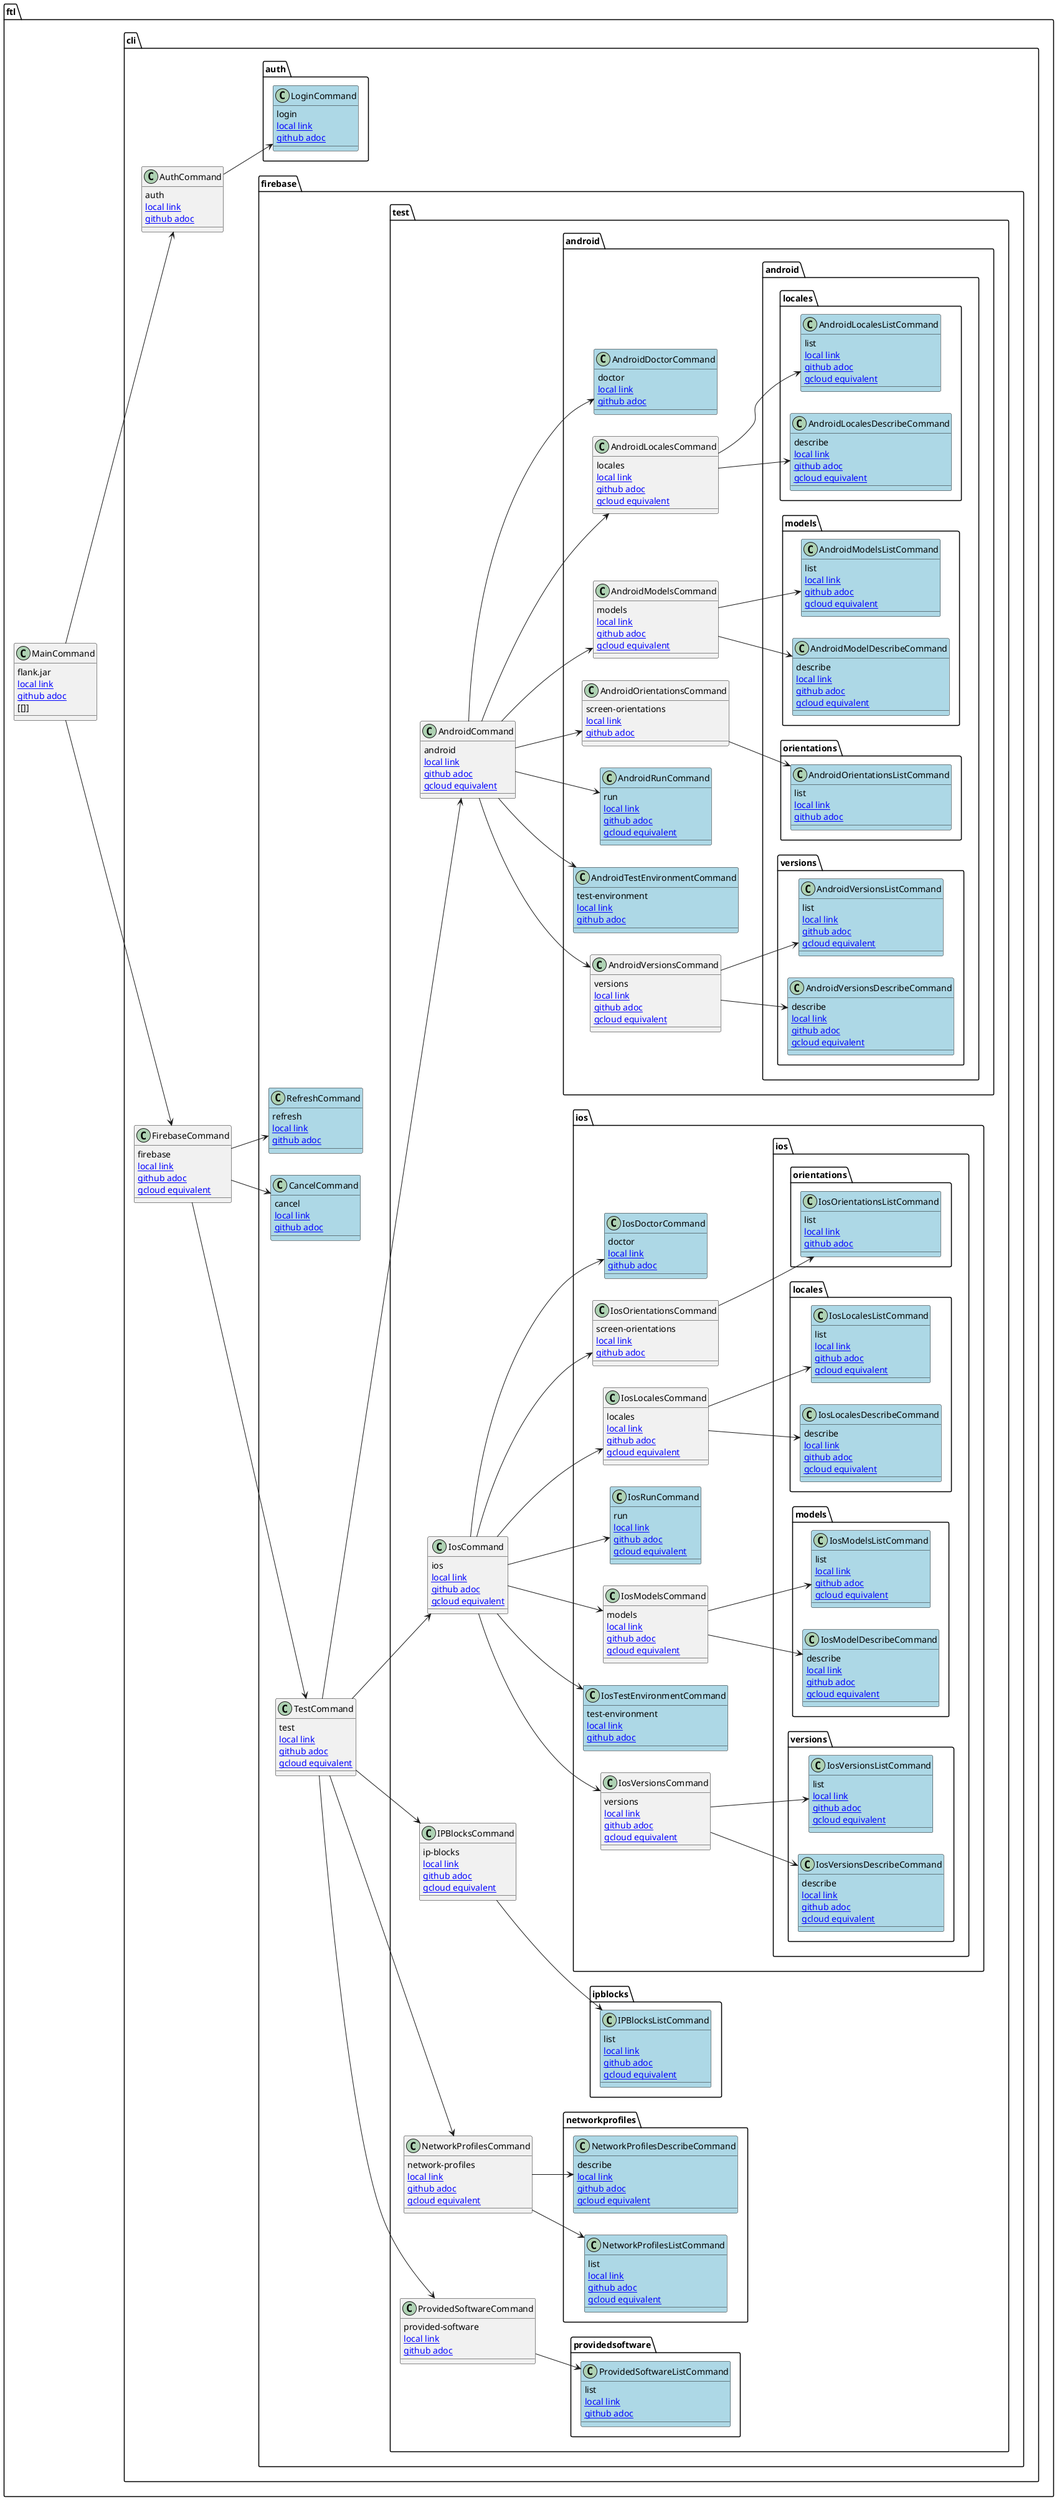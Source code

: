 @startuml
'https://plantuml.com/activity-diagram-beta
'https://github.com/Flank/flank/blob/master
left to right direction

package "ftl" {

class MainCommand [[https://github.com/Flank/flank/blob/master/test_runner/src/main/kotlin/ftl/Main.kt]] {
    flank.jar
    [[../../../../test_runner/src/main/kotlin/ftl/Main.kt local link]]
    [[https://github.com/Flank/flank/blob/master/docs/ascii/flank.jar_.adoc github adoc]]
    [[]]
}

package "cli" {

class AuthCommand [[https://github.com/Flank/flank/blob/master/test_runner/src/main/kotlin/ftl/cli/AuthCommand.kt]] {
    auth
    [[../../../../test_runner/src/main/kotlin/ftl/cli/AuthCommand.kt local link]]
    [[https://github.com/Flank/flank/blob/master/docs/ascii/flank.jar_-auth.adoc github adoc]]
}

package "auth" {
class LoginCommand [[https://github.com/Flank/flank/blob/master/test_runner/src/main/kotlin/ftl/cli/auth/LoginCommand.kt]] #lightblue {
    login
    [[../../../../test_runner/src/main/kotlin/ftl/cli/auth/LoginCommand.kt local link]]
    [[https://github.com/Flank/flank/blob/master/docs/ascii/flank.jar_-auth-login.adoc github adoc]]
}
}

class FirebaseCommand [[https://github.com/Flank/flank/blob/master/test_runner/src/main/kotlin/ftl/cli/FirebaseCommand.kt]] {
    firebase
    [[../../../../test_runner/src/main/kotlin/ftl/cli/FirebaseCommand.kt local link]]
    [[https://github.com/Flank/flank/blob/master/docs/ascii/flank.jar_-firebase.adoc github adoc]]
    [[https://cloud.google.com/sdk/gcloud/reference/alpha/firebase gcloud equivalent]]
}


package "firebase" {

class RefreshCommand [[https://github.com/Flank/flank/blob/master/test_runner/src/main/kotlin/ftl/cli/firebase/RefreshCommand.kt]] #lightblue {
    refresh
    [[../../../../test_runner/src/main/kotlin/ftl/cli/firebase/RefreshCommand.kt local link]]
    [[https://github.com/Flank/flank/blob/master/docs/ascii/flank.jar_-firebase-refresh.adoc github adoc]]
}
class CancelCommand [[https://github.com/Flank/flank/blob/master/test_runner/src/main/kotlin/ftl/cli/firebase/CancelCommand.kt]] #lightblue {
    cancel
    [[../../../../test_runner/src/main/kotlin/ftl/cli/firebase/CancelCommand.kt local link]]
    [[https://github.com/Flank/flank/blob/master/docs/ascii/flank.jar_-firebase-cancel.adoc github adoc]]
}
class TestCommand [[https://github.com/Flank/flank/blob/master/test_runner/src/main/kotlin/ftl/cli/firebase/TestCommand.kt]] {
    test
    [[../../../../test_runner/src/main/kotlin/ftl/cli/firebase/TestCommand.kt local link]]
    [[https://github.com/Flank/flank/blob/master/docs/ascii/flank.jar_-firebase-test.adoc github adoc]]
    [[https://cloud.google.com/sdk/gcloud/reference/alpha/firebase/test gcloud equivalent]]
}

package "test" {

class AndroidCommand [[https://github.com/Flank/flank/blob/master/test_runner/src/main/kotlin/ftl/cli/firebase/test/AndroidCommand.kt]] {
    android
    [[../../../../test_runner/src/main/kotlin/ftl/cli/firebase/test/AndroidCommand.kt local link]]
    [[https://github.com/Flank/flank/blob/master/docs/ascii/flank.jar_-firebase-test-android.adoc github adoc]]
    [[https://cloud.google.com/sdk/gcloud/reference/alpha/firebase/test/android gcloud equivalent]]
}
class IosCommand [[https://github.com/Flank/flank/blob/master/test_runner/src/main/kotlin/ftl/cli/firebase/test/IosCommand.kt]] {
    ios
    [[../../../../test_runner/src/main/kotlin/ftl/cli/firebase/test/IosCommand.kt local link]]
    [[https://github.com/Flank/flank/blob/master/docs/ascii/flank.jar_-firebase-test-ios.adoc github adoc]]
    [[https://cloud.google.com/sdk/gcloud/reference/alpha/firebase/test/ios gcloud equivalent]]
}
class IPBlocksCommand [[https://github.com/Flank/flank/blob/master/test_runner/src/main/kotlin/ftl/cli/firebase/test/IPBlocksCommand.kt]] {
    ip-blocks
    [[../../../../test_runner/src/main/kotlin/ftl/cli/firebase/test/IPBlocksCommand.kt local link]]
    [[https://github.com/Flank/flank/blob/master/docs/ascii/flank.jar_-firebase-test-ip-blocks.adoc github adoc]]
    [[https://cloud.google.com/sdk/gcloud/reference/alpha/firebase/test/ip-blocks gcloud equivalent]]
}
class NetworkProfilesCommand [[https://github.com/Flank/flank/blob/master/test_runner/src/main/kotlin/ftl/cli/firebase/test/NetworkProfilesCommand.kt]] {
    network-profiles
    [[../../../../test_runner/src/main/kotlin/ftl/cli/firebase/test/NetworkProfilesCommand.kt local link]]
    [[https://github.com/Flank/flank/blob/master/docs/ascii/flank.jar_-firebase-test-network-profiles.adoc github adoc]]
    [[https://cloud.google.com/sdk/gcloud/reference/alpha/firebase/test/network-profiles gcloud equivalent]]
}
class ProvidedSoftwareCommand [[https://github.com/Flank/flank/blob/master/test_runner/src/main/kotlin/ftl/cli/firebase/test/ProvidedSoftwareCommand.kt]] {
    provided-software
    [[../../../../test_runner/src/main/kotlin/ftl/cli/firebase/test/ProvidedSoftwareCommand.kt local link]]
    [[https://github.com/Flank/flank/blob/master/docs/ascii/flank.jar_-firebase-test-provided-software.adoc github adoc]]
}


package "android" {

class AndroidDoctorCommand [[https://github.com/Flank/flank/blob/master/test_runner/src/main/kotlin/ftl/cli/firebase/test/android/AndroidDoctorCommand.kt]] #lightblue {
    doctor
    [[../../../../test_runner/src/main/kotlin/ftl/cli/firebase/test/android/AndroidDoctorCommand.kt local link]]
    [[https://github.com/Flank/flank/blob/master/docs/ascii/flank.jar_-firebase-test-android-doctor.adoc github adoc]]
}
class AndroidLocalesCommand [[https://github.com/Flank/flank/blob/master/test_runner/src/main/kotlin/ftl/cli/firebase/test/android/AndroidLocalesCommand.kt]] {
    locales
    [[../../../../test_runner/src/main/kotlin/ftl/cli/firebase/test/android/AndroidLocalesCommand.kt local link]]
    [[https://github.com/Flank/flank/blob/master/docs/ascii/flank.jar_-firebase-test-android-locales.adoc github adoc]]
    [[https://cloud.google.com/sdk/gcloud/reference/alpha/firebase/test/android/locales gcloud equivalent]]
}
class AndroidModelsCommand [[https://github.com/Flank/flank/blob/master/test_runner/src/main/kotlin/ftl/cli/firebase/test/android/AndroidModelsCommand.kt]] {
    models
    [[../../../../test_runner/src/main/kotlin/ftl/cli/firebase/test/android/AndroidModelsCommand.kt local link]]
    [[https://github.com/Flank/flank/blob/master/docs/ascii/flank.jar_-firebase-test-android-models.adoc github adoc]]
    [[https://cloud.google.com/sdk/gcloud/reference/alpha/firebase/test/android/models gcloud equivalent]]
}
class AndroidOrientationsCommand [[https://github.com/Flank/flank/blob/master/test_runner/src/main/kotlin/ftl/cli/firebase/test/android/AndroidOrientationsCommand.kt]] {
    screen-orientations
    [[../../../../test_runner/src/main/kotlin/ftl/cli/firebase/test/android/AndroidOrientationsCommand.kt local link]]
    [[https://github.com/Flank/flank/blob/master/docs/ascii/flank.jar_-firebase-test-android-orientations.adoc github adoc]]
}
class AndroidRunCommand [[https://github.com/Flank/flank/blob/master/test_runner/src/main/kotlin/ftl/cli/firebase/test/android/AndroidRunCommand.kt]] #lightblue {
    run
    [[../../../../test_runner/src/main/kotlin/ftl/cli/firebase/test/android/AndroidRunCommand.kt local link]]
    [[https://github.com/Flank/flank/blob/master/docs/ascii/flank.jar_-firebase-test-android-run.adoc github adoc]]
    [[https://cloud.google.com/sdk/gcloud/reference/alpha/firebase/test/android/run gcloud equivalent]]
}
class AndroidTestEnvironmentCommand [[https://github.com/Flank/flank/blob/master/test_runner/src/main/kotlin/ftl/cli/firebase/test/android/AndroidTestEnvironmentCommand.kt]] #lightblue {
    test-environment
    [[../../../../test_runner/src/main/kotlin/ftl/cli/firebase/test/android/AndroidTestEnvironmentCommand.kt local link]]
    [[https://github.com/Flank/flank/blob/master/docs/ascii/flank.jar_-firebase-test-android-test-environment.adoc github adoc]]
}
class AndroidVersionsCommand [[https://github.com/Flank/flank/blob/master/test_runner/src/main/kotlin/ftl/cli/firebase/test/android/AndroidVersionsCommand.kt]] {
    versions
    [[../../../../test_runner/src/main/kotlin/ftl/cli/firebase/test/android/AndroidVersionsCommand.kt local link]]
    [[https://github.com/Flank/flank/blob/master/docs/ascii/flank.jar_-firebase-test-android-versions.adoc github adoc]]
    [[https://cloud.google.com/sdk/gcloud/reference/alpha/firebase/test/android/versions gcloud equivalent]]
}

package "android.locales" {
class AndroidLocalesListCommand [[https://github.com/Flank/flank/blob/master/test_runner/src/main/kotlin/ftl/cli/firebase/test/android/configuration/AndroidLocalesListCommand.kt]] #lightblue {
    list
    [[../../../../test_runner/src/main/kotlin/ftl/cli/firebase/test/android/configuration/AndroidLocalesListCommand.kt local link]]
    [[https://github.com/Flank/flank/blob/master/docs/ascii/flank.jar_-firebase-test-android-locales-list.adoc github adoc]]
    [[https://cloud.google.com/sdk/gcloud/reference/alpha/firebase/test/android/locales/list gcloud equivalent]]
}
class AndroidLocalesDescribeCommand [[https://github.com/Flank/flank/blob/master/test_runner/src/main/kotlin/ftl/cli/firebase/test/android/configuration/AndroidLocalesDescribeCommand.kt]] #lightblue {
    describe
    [[../../../../test_runner/src/main/kotlin/ftl/cli/firebase/test/android/configuration/AndroidLocalesDescribeCommand.kt local link]]
    [[https://github.com/Flank/flank/blob/master/docs/ascii/flank.jar_-firebase-test-android-locales-describe.adoc github adoc]]
    [[https://cloud.google.com/sdk/gcloud/reference/alpha/firebase/test/android/locales/describe gcloud equivalent]]
}
}

package "android.models" {
class AndroidModelsListCommand [[https://github.com/Flank/flank/blob/master/test_runner/src/main/kotlin/ftl/cli/firebase/test/android/models/AndroidModelsListCommand.kt]] #lightblue {
    list
    [[../../../../test_runner/src/main/kotlin/ftl/cli/firebase/test/android/models/AndroidModelsListCommand.kt local link]]
    [[https://github.com/Flank/flank/blob/master/docs/ascii/flank.jar_-firebase-test_android-models-list.adoc github adoc]]
    [[https://cloud.google.com/sdk/gcloud/reference/alpha/firebase/test/android/models/list gcloud equivalent]]
}
class AndroidModelDescribeCommand [[https://github.com/Flank/flank/blob/master/test_runner/src/main/kotlin/ftl/cli/firebase/test/android/models/AndroidModelDescribeCommand.kt]] #lightblue {
    describe
    [[../../../../test_runner/src/main/kotlin/ftl/cli/firebase/test/android/models/AndroidModelDescribeCommand.kt local link]]
    [[https://github.com/Flank/flank/blob/master/docs/ascii/flank.jar_-firebase-test-android-models-describe.adoc github adoc]]
    [[https://cloud.google.com/sdk/gcloud/reference/alpha/firebase/test/android/models/describe gcloud equivalent]]
}
}

package "android.orientations" {
class AndroidOrientationsListCommand [[https://github.com/Flank/flank/blob/master/test_runner/src/main/kotlin/ftl/cli/firebase/test/android/orientations/AndroidOrientationsListCommand.kt]] #lightblue {
    list
    [[../../../../test_runner/src/main/kotlin/ftl/cli/firebase/test/android/orientations/AndroidOrientationsListCommand.kt local link]]
    [[https://github.com/Flank/flank/blob/master/docs/ascii/flank.jar_-firebase-test-android-orientations-list.adoc github adoc]]
}
}

package "android.versions" {
class AndroidVersionsListCommand [[https://github.com/Flank/flank/blob/master/test_runner/src/main/kotlin/ftl/cli/firebase/test/android/versions/AndroidVersionsListCommand.kt]] #lightblue {
    list
    [[../../../../test_runner/src/main/kotlin/ftl/cli/firebase/test/android/versions/AndroidVersionsListCommand.kt local link]]
    [[https://github.com/Flank/flank/blob/master/docs/ascii/flank.jar_-firebase-test-android-versions-list.adoc github adoc]]
    [[https://cloud.google.com/sdk/gcloud/reference/alpha/firebase/test/android/versions/list gcloud equivalent]]
}
class AndroidVersionsDescribeCommand [[https://github.com/Flank/flank/blob/master/test_runner/src/main/kotlin/ftl/cli/firebase/test/android/versions/AndroidVersionsDescribeCommand.kt]] #lightblue {
    describe
    [[../../../../test_runner/src/main/kotlin/ftl/cli/firebase/test/android/versions/AndroidVersionsDescribeCommand.kt local link]]
    [[https://github.com/Flank/flank/blob/master/docs/ascii/flank.jar_-firebase-test-android-versions-describe.adoc github adoc]]
    [[https://cloud.google.com/sdk/gcloud/reference/alpha/firebase/test/android/versions/describe gcloud equivalent]]
}
}
}


package "ios" {

class IosDoctorCommand [[https://github.com/Flank/flank/blob/master/test_runner/src/main/kotlin/ftl/cli/firebase/test/ios/IosDoctorCommand.kt]] #lightblue {
    doctor
    [[../../../../test_runner/src/main/kotlin/ftl/cli/firebase/test/ios/IosDoctorCommand.kt local link]]
    [[https://github.com/Flank/flank/blob/master/docs/ascii/flank.jar_-firebase-test-ios-doctor.adoc github adoc]]
}
class IosOrientationsCommand [[https://github.com/Flank/flank/blob/master/test_runner/src/main/kotlin/ftl/cli/firebase/test/ios/IosOrientationsCommand.kt]] {
    screen-orientations
    [[../../../../test_runner/src/main/kotlin/ftl/cli/firebase/test/ios/IosOrientationsCommand.kt local link]]
    [[https://github.com/Flank/flank/blob/master/docs/ascii/flank.jar_-firebase-test-ios-orientations.adoc github adoc]]
}
class IosLocalesCommand [[https://github.com/Flank/flank/blob/master/test_runner/src/main/kotlin/ftl/cli/firebase/test/ios/IosLocalesCommand.kt]] {
    locales
    [[../../../../test_runner/src/main/kotlin/ftl/cli/firebase/test/ios/IosLocalesCommand.kt local link]]
    [[https://github.com/Flank/flank/blob/master/docs/ascii/flank.jar_-firebase-test-ios-locales.adoc github adoc]]
    [[https://cloud.google.com/sdk/gcloud/reference/alpha/firebase/test/ios gcloud equivalent]]
}
class IosRunCommand [[https://github.com/Flank/flank/blob/master/test_runner/src/main/kotlin/ftl/cli/firebase/test/ios/IosRunCommand.kt]] #lightblue {
    run
    [[../../../../test_runner/src/main/kotlin/ftl/cli/firebase/test/ios/IosRunCommand.kt local link]]
    [[https://github.com/Flank/flank/blob/master/docs/ascii/flank.jar_-firebase-test-ios-run.adoc github adoc]]
    [[https://cloud.google.com/sdk/gcloud/reference/alpha/firebase/test/ios gcloud equivalent]]
}
class IosModelsCommand [[https://github.com/Flank/flank/blob/master/test_runner/src/main/kotlin/ftl/cli/firebase/test/ios/IosModelsCommand.kt]] {
    models
    [[../../../../test_runner/src/main/kotlin/ftl/cli/firebase/test/ios/IosModelsCommand.kt local link]]
    [[https://github.com/Flank/flank/blob/master/docs/ascii/flank.jar_-firebase-test-ios-models.adoc github adoc]]
    [[https://cloud.google.com/sdk/gcloud/reference/alpha/firebase/test/ios gcloud equivalent]]
}
class IosTestEnvironmentCommand [[https://github.com/Flank/flank/blob/master/test_runner/src/main/kotlin/ftl/cli/firebase/test/ios/IosTestEnvironmentCommand.kt]] #lightblue {
    test-environment
    [[../../../../test_runner/src/main/kotlin/ftl/cli/firebase/test/ios/IosTestEnvironmentCommand.kt local link]]
    [[https://github.com/Flank/flank/blob/master/docs/ascii/flank.jar_-firebase-test-ios-test-environment.adoc github adoc]]
}
class IosVersionsCommand [[https://github.com/Flank/flank/blob/master/test_runner/src/main/kotlin/ftl/cli/firebase/test/ios/IosVersionsCommand.kt]] {
    versions
    [[../../../../test_runner/src/main/kotlin/ftl/cli/firebase/test/ios/IosVersionsCommand.kt local link]]
    [[https://github.com/Flank/flank/blob/master/docs/ascii/flank.jar_-firebase-test-ios-versions.adoc github adoc]]
    [[https://cloud.google.com/sdk/gcloud/reference/alpha/firebase/test/ios gcloud equivalent]]
}

package "ios.locales" {
class IosLocalesListCommand [[https://github.com/Flank/flank/blob/master/test_runner/src/main/kotlin/ftl/cli/firebase/test/ios/configuration/IosLocalesListCommand.kt]] #lightblue {
    list
    [[../../../../test_runner/src/main/kotlin/ftl/cli/firebase/test/ios/configuration/IosLocalesListCommand.kt local link]]
    [[https://github.com/Flank/flank/blob/master/docs/ascii/flank.jar_-firebase-test-ios-locales-list.adoc github adoc]]
    [[https://cloud.google.com/sdk/gcloud/reference/alpha/firebase/test/ios/locales/list gcloud equivalent]]
}
class IosLocalesDescribeCommand [[https://github.com/Flank/flank/blob/master/test_runner/src/main/kotlin/ftl/cli/firebase/test/ios/configuration/IosLocalesDescribeCommand.kt]] #lightblue {
    describe
    [[../../../../test_runner/src/main/kotlin/ftl/cli/firebase/test/ios/configuration/IosLocalesDescribeCommand.kt local link]]
    [[https://github.com/Flank/flank/blob/master/docs/ascii/flank.jar_-firebase-test-ios-locales-describe.adoc github adoc]]
    [[https://cloud.google.com/sdk/gcloud/reference/alpha/firebase/test/ios/locales/describe gcloud equivalent]]
}
}

package "ios.models" {
class IosModelsListCommand [[https://github.com/Flank/flank/blob/master/test_runner/src/main/kotlin/ftl/cli/firebase/test/ios/models/IosModelsListCommand.kt]] #lightblue {
    list
    [[../../../../test_runner/src/main/kotlin/ftl/cli/firebase/test/ios/models/IosModelsListCommand.kt local link]]
    [[https://github.com/Flank/flank/blob/master/docs/ascii/flank.jar_-firebase-test-ios-models-list.adoc github adoc]]
    [[https://cloud.google.com/sdk/gcloud/reference/alpha/firebase/test/ios/models/list gcloud equivalent]]
}
class IosModelDescribeCommand [[https://github.com/Flank/flank/blob/master/test_runner/src/main/kotlin/ftl/cli/firebase/test/ios/models/IosModelDescribeCommand.kt]] #lightblue {
    describe
    [[../../../../test_runner/src/main/kotlin/ftl/cli/firebase/test/ios/models/IosModelDescribeCommand.kt local link]]
    [[https://github.com/Flank/flank/blob/master/docs/ascii/flank.jar_-firebase-test-ios-model-describe.adoc github adoc]]
    [[https://cloud.google.com/sdk/gcloud/reference/alpha/firebase/test/ios/models/describe gcloud equivalent]]
}
}

package "ios.orientations" {
class IosOrientationsListCommand [[https://github.com/Flank/flank/blob/master/test_runner/src/main/kotlin/ftl/cli/firebase/test/ios/orientations/IosOrientationsListCommand.kt]] #lightblue {
    list
    [[../../../../test_runner/src/main/kotlin/ftl/cli/firebase/test/ios/orientations/IosOrientationsListCommand.kt local link]]
    [[https://github.com/Flank/flank/blob/master/docs/ascii/flank.jar_-firebase-test-ios-orientations-list.adoc github adoc]]
}
}

package "ios.versions" {
class IosVersionsListCommand [[https://github.com/Flank/flank/blob/master/test_runner/src/main/kotlin/ftl/cli/firebase/test/ios/versions/IosVersionsListCommand.kt]] #lightblue {
    list
    [[../../../../test_runner/src/main/kotlin/ftl/cli/firebase/test/ios/versions/IosVersionsListCommand.kt local link]]
    [[https://github.com/Flank/flank/blob/master/docs/ascii/flank.jar_-firebase-test-ios-versions-list.adoc github adoc]]
    [[https://cloud.google.com/sdk/gcloud/reference/alpha/firebase/test/ios/versions/list gcloud equivalent]]
}
class IosVersionsDescribeCommand [[https://github.com/Flank/flank/blob/master/test_runner/src/main/kotlin/ftl/cli/firebase/test/ios/versions/IosVersionsDescribeCommand.kt]] #lightblue {
    describe
    [[../../../../test_runner/src/main/kotlin/ftl/cli/firebase/test/ios/versions/IosVersionsDescribeCommand.kt local link]]
    [[https://github.com/Flank/flank/blob/master/docs/ascii/flank.jar_-firebase-test-ios-versions-describe.adoc github adoc]]
    [[https://cloud.google.com/sdk/gcloud/reference/alpha/firebase/test/ios/versions/describe gcloud equivalent]]
}
}

}

package "ipblocks" {
class IPBlocksListCommand [[https://github.com/Flank/flank/blob/master/test_runner/src/main/kotlin/ftl/cli/firebase/test/ipblocks/IPBlocksListCommand.kt]] #lightblue {
    list
    [[../../../../test_runner/src/main/kotlin/ftl/cli/firebase/test/ipblocks/IPBlocksListCommand.kt local link]]
    [[https://github.com/Flank/flank/blob/master/docs/ascii/flank.jar_-firebase-test-ip-blocks-list.adoc github adoc]]
    [[https://cloud.google.com/sdk/gcloud/reference/alpha/firebase/test/ip-blocks/list gcloud equivalent]]
}
}

package "networkprofiles" {
class NetworkProfilesDescribeCommand [[https://github.com/Flank/flank/blob/master/test_runner/src/main/kotlin/ftl/cli/firebase/test/networkprofiles/NetworkProfilesDescribeCommand.kt]] #lightblue {
    describe
    [[../../../../test_runner/src/main/kotlin/ftl/cli/firebase/test/networkprofiles/NetworkProfilesDescribeCommand.kt local link]]
    [[https://github.com/Flank/flank/blob/master/docs/ascii/flank.jar_-firebase-test-network-profiles-describe.adoc github adoc]]
    [[https://cloud.google.com/sdk/gcloud/reference/alpha/firebase/test/network-profiles/describe gcloud equivalent]]
}
class NetworkProfilesListCommand [[https://github.com/Flank/flank/blob/master/test_runner/src/main/kotlin/ftl/cli/firebase/test/networkprofiles/NetworkProfilesListCommand.kt]] #lightblue {
    list
    [[../../../../test_runner/src/main/kotlin/ftl/cli/firebase/test/networkprofiles/NetworkProfilesListCommand.kt local link]]
    [[https://github.com/Flank/flank/blob/master/docs/ascii/flank.jar_-firebase-test-network-profiles-list.adoc github adoc]]
    [[https://cloud.google.com/sdk/gcloud/reference/alpha/firebase/test/network-profiles/list gcloud equivalent]]
}
}

package "providedsoftware" {
class ProvidedSoftwareListCommand [[https://github.com/Flank/flank/blob/master/test_runner/src/main/kotlin/ftl/cli/firebase/test/providedsoftware/ProvidedSoftwareListCommand.kt]] #lightblue {
    list
    [[../../../../test_runner/src/main/kotlin/ftl/cli/firebase/test/providedsoftware/ProvidedSoftwareListCommand.kt local link]]
    [[https://github.com/Flank/flank/blob/master/docs/ascii/flank.jar_-firebase-test-provided-software-list.adoc github adoc]]
}
}
}
}
}
}

MainCommand --> FirebaseCommand
MainCommand --> AuthCommand

'MainCommand --> RefreshCommand
'MainCommand --> CancelCommand
'MainCommand --> ProvidedSoftwareCommand
'MainCommand --> NetworkProfilesCommand
'MainCommand --> IPBlocksCommand
'MainCommand --> IosCommand
'MainCommand --> AndroidCommand

AuthCommand --> LoginCommand

IPBlocksCommand --> IPBlocksListCommand

IosCommand --> IosRunCommand
IosCommand --> IosDoctorCommand
IosCommand --> IosModelsCommand
IosCommand --> IosVersionsCommand
IosCommand --> IosLocalesCommand
IosCommand --> IosOrientationsCommand
IosCommand --> IosTestEnvironmentCommand

IosModelsCommand --> IosModelsListCommand
IosModelsCommand --> IosModelDescribeCommand

IosVersionsCommand --> IosVersionsListCommand
IosVersionsCommand --> IosVersionsDescribeCommand

IosLocalesCommand --> IosLocalesListCommand
IosLocalesCommand --> IosLocalesDescribeCommand

IosOrientationsCommand --> IosOrientationsListCommand

AndroidCommand --> AndroidRunCommand
AndroidCommand --> AndroidDoctorCommand
AndroidCommand --> AndroidModelsCommand
AndroidCommand --> AndroidVersionsCommand
AndroidCommand --> AndroidLocalesCommand
AndroidCommand --> AndroidOrientationsCommand
AndroidCommand --> AndroidTestEnvironmentCommand

AndroidModelsCommand --> AndroidModelsListCommand
AndroidModelsCommand --> AndroidModelDescribeCommand

AndroidVersionsCommand --> AndroidVersionsListCommand
AndroidVersionsCommand --> AndroidVersionsDescribeCommand

AndroidLocalesCommand --> AndroidLocalesListCommand
AndroidLocalesCommand --> AndroidLocalesDescribeCommand

AndroidOrientationsCommand --> AndroidOrientationsListCommand

FirebaseCommand --> TestCommand
FirebaseCommand --> RefreshCommand
FirebaseCommand --> CancelCommand

TestCommand --> AndroidCommand
TestCommand --> IosCommand
TestCommand --> NetworkProfilesCommand
TestCommand --> ProvidedSoftwareCommand
TestCommand --> IPBlocksCommand

NetworkProfilesCommand --> NetworkProfilesDescribeCommand
NetworkProfilesCommand --> NetworkProfilesListCommand

ProvidedSoftwareCommand --> ProvidedSoftwareListCommand
@enduml
